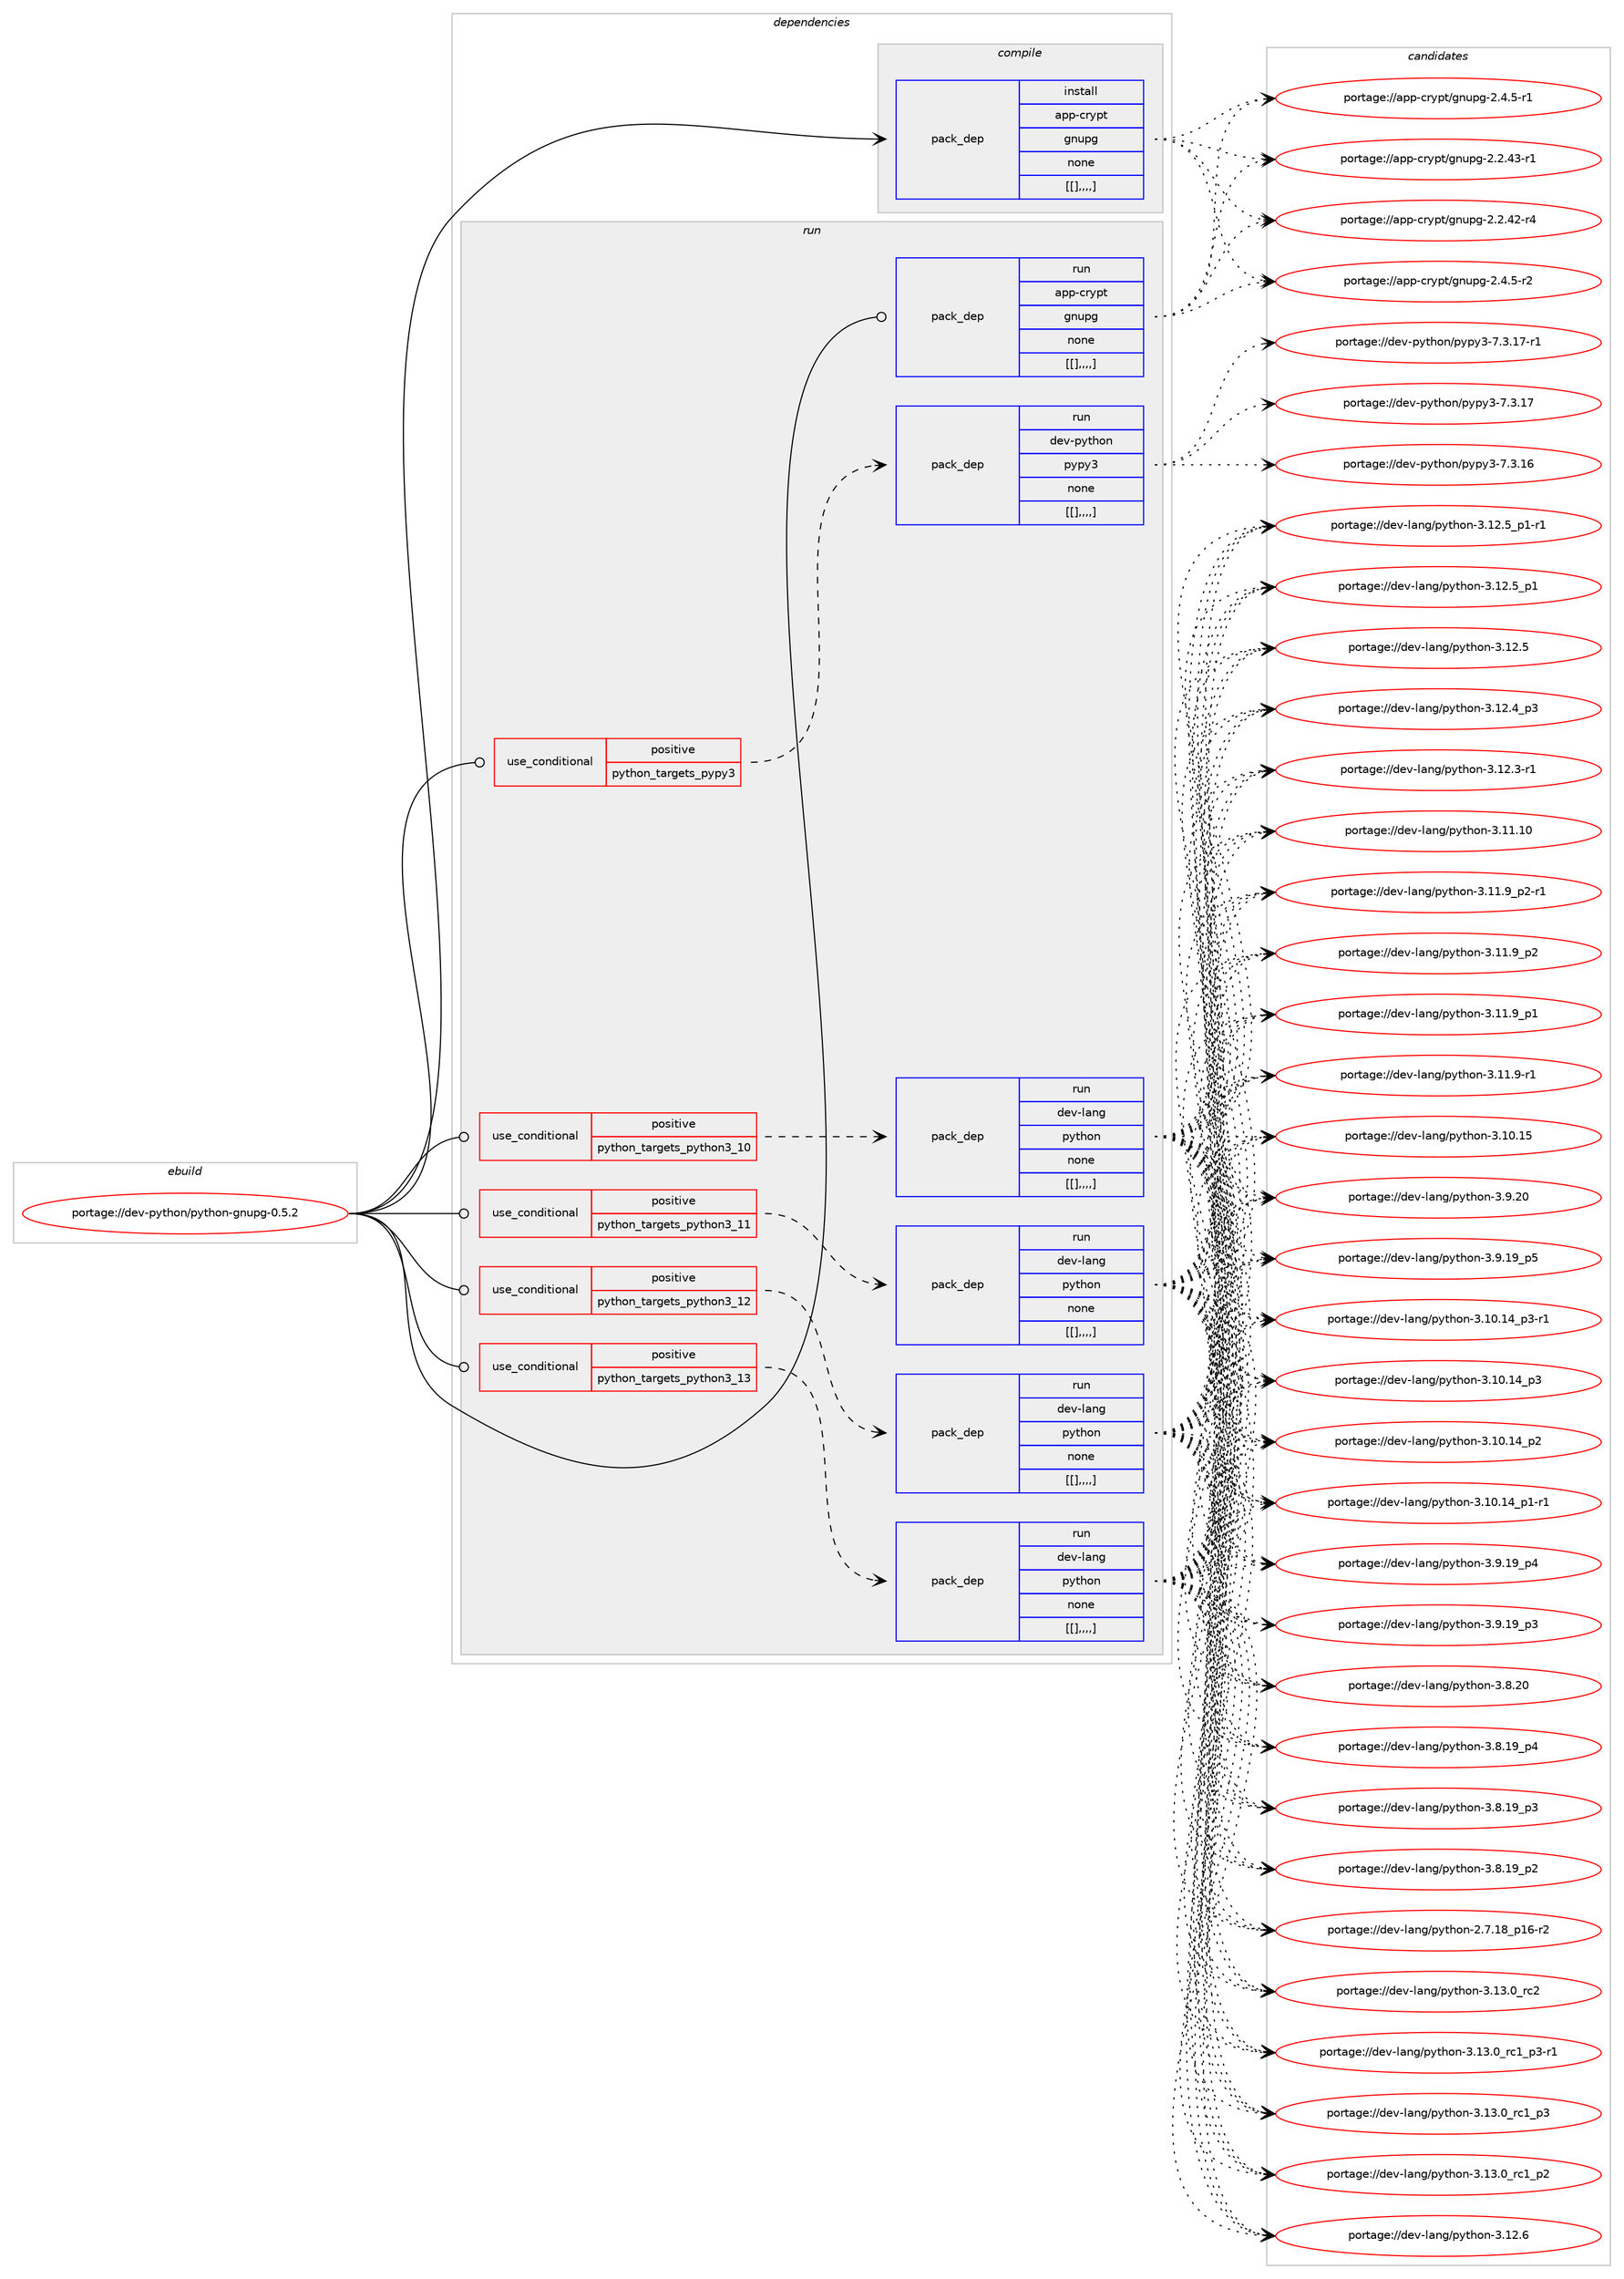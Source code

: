 digraph prolog {

# *************
# Graph options
# *************

newrank=true;
concentrate=true;
compound=true;
graph [rankdir=LR,fontname=Helvetica,fontsize=10,ranksep=1.5];#, ranksep=2.5, nodesep=0.2];
edge  [arrowhead=vee];
node  [fontname=Helvetica,fontsize=10];

# **********
# The ebuild
# **********

subgraph cluster_leftcol {
color=gray;
label=<<i>ebuild</i>>;
id [label="portage://dev-python/python-gnupg-0.5.2", color=red, width=4, href="../dev-python/python-gnupg-0.5.2.svg"];
}

# ****************
# The dependencies
# ****************

subgraph cluster_midcol {
color=gray;
label=<<i>dependencies</i>>;
subgraph cluster_compile {
fillcolor="#eeeeee";
style=filled;
label=<<i>compile</i>>;
subgraph pack121393 {
dependency161827 [label=<<TABLE BORDER="0" CELLBORDER="1" CELLSPACING="0" CELLPADDING="4" WIDTH="220"><TR><TD ROWSPAN="6" CELLPADDING="30">pack_dep</TD></TR><TR><TD WIDTH="110">install</TD></TR><TR><TD>app-crypt</TD></TR><TR><TD>gnupg</TD></TR><TR><TD>none</TD></TR><TR><TD>[[],,,,]</TD></TR></TABLE>>, shape=none, color=blue];
}
id:e -> dependency161827:w [weight=20,style="solid",arrowhead="vee"];
}
subgraph cluster_compileandrun {
fillcolor="#eeeeee";
style=filled;
label=<<i>compile and run</i>>;
}
subgraph cluster_run {
fillcolor="#eeeeee";
style=filled;
label=<<i>run</i>>;
subgraph cond39177 {
dependency161828 [label=<<TABLE BORDER="0" CELLBORDER="1" CELLSPACING="0" CELLPADDING="4"><TR><TD ROWSPAN="3" CELLPADDING="10">use_conditional</TD></TR><TR><TD>positive</TD></TR><TR><TD>python_targets_pypy3</TD></TR></TABLE>>, shape=none, color=red];
subgraph pack121394 {
dependency161829 [label=<<TABLE BORDER="0" CELLBORDER="1" CELLSPACING="0" CELLPADDING="4" WIDTH="220"><TR><TD ROWSPAN="6" CELLPADDING="30">pack_dep</TD></TR><TR><TD WIDTH="110">run</TD></TR><TR><TD>dev-python</TD></TR><TR><TD>pypy3</TD></TR><TR><TD>none</TD></TR><TR><TD>[[],,,,]</TD></TR></TABLE>>, shape=none, color=blue];
}
dependency161828:e -> dependency161829:w [weight=20,style="dashed",arrowhead="vee"];
}
id:e -> dependency161828:w [weight=20,style="solid",arrowhead="odot"];
subgraph cond39178 {
dependency161830 [label=<<TABLE BORDER="0" CELLBORDER="1" CELLSPACING="0" CELLPADDING="4"><TR><TD ROWSPAN="3" CELLPADDING="10">use_conditional</TD></TR><TR><TD>positive</TD></TR><TR><TD>python_targets_python3_10</TD></TR></TABLE>>, shape=none, color=red];
subgraph pack121395 {
dependency161831 [label=<<TABLE BORDER="0" CELLBORDER="1" CELLSPACING="0" CELLPADDING="4" WIDTH="220"><TR><TD ROWSPAN="6" CELLPADDING="30">pack_dep</TD></TR><TR><TD WIDTH="110">run</TD></TR><TR><TD>dev-lang</TD></TR><TR><TD>python</TD></TR><TR><TD>none</TD></TR><TR><TD>[[],,,,]</TD></TR></TABLE>>, shape=none, color=blue];
}
dependency161830:e -> dependency161831:w [weight=20,style="dashed",arrowhead="vee"];
}
id:e -> dependency161830:w [weight=20,style="solid",arrowhead="odot"];
subgraph cond39179 {
dependency161832 [label=<<TABLE BORDER="0" CELLBORDER="1" CELLSPACING="0" CELLPADDING="4"><TR><TD ROWSPAN="3" CELLPADDING="10">use_conditional</TD></TR><TR><TD>positive</TD></TR><TR><TD>python_targets_python3_11</TD></TR></TABLE>>, shape=none, color=red];
subgraph pack121396 {
dependency161833 [label=<<TABLE BORDER="0" CELLBORDER="1" CELLSPACING="0" CELLPADDING="4" WIDTH="220"><TR><TD ROWSPAN="6" CELLPADDING="30">pack_dep</TD></TR><TR><TD WIDTH="110">run</TD></TR><TR><TD>dev-lang</TD></TR><TR><TD>python</TD></TR><TR><TD>none</TD></TR><TR><TD>[[],,,,]</TD></TR></TABLE>>, shape=none, color=blue];
}
dependency161832:e -> dependency161833:w [weight=20,style="dashed",arrowhead="vee"];
}
id:e -> dependency161832:w [weight=20,style="solid",arrowhead="odot"];
subgraph cond39180 {
dependency161834 [label=<<TABLE BORDER="0" CELLBORDER="1" CELLSPACING="0" CELLPADDING="4"><TR><TD ROWSPAN="3" CELLPADDING="10">use_conditional</TD></TR><TR><TD>positive</TD></TR><TR><TD>python_targets_python3_12</TD></TR></TABLE>>, shape=none, color=red];
subgraph pack121397 {
dependency161835 [label=<<TABLE BORDER="0" CELLBORDER="1" CELLSPACING="0" CELLPADDING="4" WIDTH="220"><TR><TD ROWSPAN="6" CELLPADDING="30">pack_dep</TD></TR><TR><TD WIDTH="110">run</TD></TR><TR><TD>dev-lang</TD></TR><TR><TD>python</TD></TR><TR><TD>none</TD></TR><TR><TD>[[],,,,]</TD></TR></TABLE>>, shape=none, color=blue];
}
dependency161834:e -> dependency161835:w [weight=20,style="dashed",arrowhead="vee"];
}
id:e -> dependency161834:w [weight=20,style="solid",arrowhead="odot"];
subgraph cond39181 {
dependency161836 [label=<<TABLE BORDER="0" CELLBORDER="1" CELLSPACING="0" CELLPADDING="4"><TR><TD ROWSPAN="3" CELLPADDING="10">use_conditional</TD></TR><TR><TD>positive</TD></TR><TR><TD>python_targets_python3_13</TD></TR></TABLE>>, shape=none, color=red];
subgraph pack121398 {
dependency161837 [label=<<TABLE BORDER="0" CELLBORDER="1" CELLSPACING="0" CELLPADDING="4" WIDTH="220"><TR><TD ROWSPAN="6" CELLPADDING="30">pack_dep</TD></TR><TR><TD WIDTH="110">run</TD></TR><TR><TD>dev-lang</TD></TR><TR><TD>python</TD></TR><TR><TD>none</TD></TR><TR><TD>[[],,,,]</TD></TR></TABLE>>, shape=none, color=blue];
}
dependency161836:e -> dependency161837:w [weight=20,style="dashed",arrowhead="vee"];
}
id:e -> dependency161836:w [weight=20,style="solid",arrowhead="odot"];
subgraph pack121399 {
dependency161838 [label=<<TABLE BORDER="0" CELLBORDER="1" CELLSPACING="0" CELLPADDING="4" WIDTH="220"><TR><TD ROWSPAN="6" CELLPADDING="30">pack_dep</TD></TR><TR><TD WIDTH="110">run</TD></TR><TR><TD>app-crypt</TD></TR><TR><TD>gnupg</TD></TR><TR><TD>none</TD></TR><TR><TD>[[],,,,]</TD></TR></TABLE>>, shape=none, color=blue];
}
id:e -> dependency161838:w [weight=20,style="solid",arrowhead="odot"];
}
}

# **************
# The candidates
# **************

subgraph cluster_choices {
rank=same;
color=gray;
label=<<i>candidates</i>>;

subgraph choice121393 {
color=black;
nodesep=1;
choice971121124599114121112116471031101171121034550465246534511450 [label="portage://app-crypt/gnupg-2.4.5-r2", color=red, width=4,href="../app-crypt/gnupg-2.4.5-r2.svg"];
choice971121124599114121112116471031101171121034550465246534511449 [label="portage://app-crypt/gnupg-2.4.5-r1", color=red, width=4,href="../app-crypt/gnupg-2.4.5-r1.svg"];
choice97112112459911412111211647103110117112103455046504652514511449 [label="portage://app-crypt/gnupg-2.2.43-r1", color=red, width=4,href="../app-crypt/gnupg-2.2.43-r1.svg"];
choice97112112459911412111211647103110117112103455046504652504511452 [label="portage://app-crypt/gnupg-2.2.42-r4", color=red, width=4,href="../app-crypt/gnupg-2.2.42-r4.svg"];
dependency161827:e -> choice971121124599114121112116471031101171121034550465246534511450:w [style=dotted,weight="100"];
dependency161827:e -> choice971121124599114121112116471031101171121034550465246534511449:w [style=dotted,weight="100"];
dependency161827:e -> choice97112112459911412111211647103110117112103455046504652514511449:w [style=dotted,weight="100"];
dependency161827:e -> choice97112112459911412111211647103110117112103455046504652504511452:w [style=dotted,weight="100"];
}
subgraph choice121394 {
color=black;
nodesep=1;
choice100101118451121211161041111104711212111212151455546514649554511449 [label="portage://dev-python/pypy3-7.3.17-r1", color=red, width=4,href="../dev-python/pypy3-7.3.17-r1.svg"];
choice10010111845112121116104111110471121211121215145554651464955 [label="portage://dev-python/pypy3-7.3.17", color=red, width=4,href="../dev-python/pypy3-7.3.17.svg"];
choice10010111845112121116104111110471121211121215145554651464954 [label="portage://dev-python/pypy3-7.3.16", color=red, width=4,href="../dev-python/pypy3-7.3.16.svg"];
dependency161829:e -> choice100101118451121211161041111104711212111212151455546514649554511449:w [style=dotted,weight="100"];
dependency161829:e -> choice10010111845112121116104111110471121211121215145554651464955:w [style=dotted,weight="100"];
dependency161829:e -> choice10010111845112121116104111110471121211121215145554651464954:w [style=dotted,weight="100"];
}
subgraph choice121395 {
color=black;
nodesep=1;
choice10010111845108971101034711212111610411111045514649514648951149950 [label="portage://dev-lang/python-3.13.0_rc2", color=red, width=4,href="../dev-lang/python-3.13.0_rc2.svg"];
choice1001011184510897110103471121211161041111104551464951464895114994995112514511449 [label="portage://dev-lang/python-3.13.0_rc1_p3-r1", color=red, width=4,href="../dev-lang/python-3.13.0_rc1_p3-r1.svg"];
choice100101118451089711010347112121116104111110455146495146489511499499511251 [label="portage://dev-lang/python-3.13.0_rc1_p3", color=red, width=4,href="../dev-lang/python-3.13.0_rc1_p3.svg"];
choice100101118451089711010347112121116104111110455146495146489511499499511250 [label="portage://dev-lang/python-3.13.0_rc1_p2", color=red, width=4,href="../dev-lang/python-3.13.0_rc1_p2.svg"];
choice10010111845108971101034711212111610411111045514649504654 [label="portage://dev-lang/python-3.12.6", color=red, width=4,href="../dev-lang/python-3.12.6.svg"];
choice1001011184510897110103471121211161041111104551464950465395112494511449 [label="portage://dev-lang/python-3.12.5_p1-r1", color=red, width=4,href="../dev-lang/python-3.12.5_p1-r1.svg"];
choice100101118451089711010347112121116104111110455146495046539511249 [label="portage://dev-lang/python-3.12.5_p1", color=red, width=4,href="../dev-lang/python-3.12.5_p1.svg"];
choice10010111845108971101034711212111610411111045514649504653 [label="portage://dev-lang/python-3.12.5", color=red, width=4,href="../dev-lang/python-3.12.5.svg"];
choice100101118451089711010347112121116104111110455146495046529511251 [label="portage://dev-lang/python-3.12.4_p3", color=red, width=4,href="../dev-lang/python-3.12.4_p3.svg"];
choice100101118451089711010347112121116104111110455146495046514511449 [label="portage://dev-lang/python-3.12.3-r1", color=red, width=4,href="../dev-lang/python-3.12.3-r1.svg"];
choice1001011184510897110103471121211161041111104551464949464948 [label="portage://dev-lang/python-3.11.10", color=red, width=4,href="../dev-lang/python-3.11.10.svg"];
choice1001011184510897110103471121211161041111104551464949465795112504511449 [label="portage://dev-lang/python-3.11.9_p2-r1", color=red, width=4,href="../dev-lang/python-3.11.9_p2-r1.svg"];
choice100101118451089711010347112121116104111110455146494946579511250 [label="portage://dev-lang/python-3.11.9_p2", color=red, width=4,href="../dev-lang/python-3.11.9_p2.svg"];
choice100101118451089711010347112121116104111110455146494946579511249 [label="portage://dev-lang/python-3.11.9_p1", color=red, width=4,href="../dev-lang/python-3.11.9_p1.svg"];
choice100101118451089711010347112121116104111110455146494946574511449 [label="portage://dev-lang/python-3.11.9-r1", color=red, width=4,href="../dev-lang/python-3.11.9-r1.svg"];
choice1001011184510897110103471121211161041111104551464948464953 [label="portage://dev-lang/python-3.10.15", color=red, width=4,href="../dev-lang/python-3.10.15.svg"];
choice100101118451089711010347112121116104111110455146494846495295112514511449 [label="portage://dev-lang/python-3.10.14_p3-r1", color=red, width=4,href="../dev-lang/python-3.10.14_p3-r1.svg"];
choice10010111845108971101034711212111610411111045514649484649529511251 [label="portage://dev-lang/python-3.10.14_p3", color=red, width=4,href="../dev-lang/python-3.10.14_p3.svg"];
choice10010111845108971101034711212111610411111045514649484649529511250 [label="portage://dev-lang/python-3.10.14_p2", color=red, width=4,href="../dev-lang/python-3.10.14_p2.svg"];
choice100101118451089711010347112121116104111110455146494846495295112494511449 [label="portage://dev-lang/python-3.10.14_p1-r1", color=red, width=4,href="../dev-lang/python-3.10.14_p1-r1.svg"];
choice10010111845108971101034711212111610411111045514657465048 [label="portage://dev-lang/python-3.9.20", color=red, width=4,href="../dev-lang/python-3.9.20.svg"];
choice100101118451089711010347112121116104111110455146574649579511253 [label="portage://dev-lang/python-3.9.19_p5", color=red, width=4,href="../dev-lang/python-3.9.19_p5.svg"];
choice100101118451089711010347112121116104111110455146574649579511252 [label="portage://dev-lang/python-3.9.19_p4", color=red, width=4,href="../dev-lang/python-3.9.19_p4.svg"];
choice100101118451089711010347112121116104111110455146574649579511251 [label="portage://dev-lang/python-3.9.19_p3", color=red, width=4,href="../dev-lang/python-3.9.19_p3.svg"];
choice10010111845108971101034711212111610411111045514656465048 [label="portage://dev-lang/python-3.8.20", color=red, width=4,href="../dev-lang/python-3.8.20.svg"];
choice100101118451089711010347112121116104111110455146564649579511252 [label="portage://dev-lang/python-3.8.19_p4", color=red, width=4,href="../dev-lang/python-3.8.19_p4.svg"];
choice100101118451089711010347112121116104111110455146564649579511251 [label="portage://dev-lang/python-3.8.19_p3", color=red, width=4,href="../dev-lang/python-3.8.19_p3.svg"];
choice100101118451089711010347112121116104111110455146564649579511250 [label="portage://dev-lang/python-3.8.19_p2", color=red, width=4,href="../dev-lang/python-3.8.19_p2.svg"];
choice100101118451089711010347112121116104111110455046554649569511249544511450 [label="portage://dev-lang/python-2.7.18_p16-r2", color=red, width=4,href="../dev-lang/python-2.7.18_p16-r2.svg"];
dependency161831:e -> choice10010111845108971101034711212111610411111045514649514648951149950:w [style=dotted,weight="100"];
dependency161831:e -> choice1001011184510897110103471121211161041111104551464951464895114994995112514511449:w [style=dotted,weight="100"];
dependency161831:e -> choice100101118451089711010347112121116104111110455146495146489511499499511251:w [style=dotted,weight="100"];
dependency161831:e -> choice100101118451089711010347112121116104111110455146495146489511499499511250:w [style=dotted,weight="100"];
dependency161831:e -> choice10010111845108971101034711212111610411111045514649504654:w [style=dotted,weight="100"];
dependency161831:e -> choice1001011184510897110103471121211161041111104551464950465395112494511449:w [style=dotted,weight="100"];
dependency161831:e -> choice100101118451089711010347112121116104111110455146495046539511249:w [style=dotted,weight="100"];
dependency161831:e -> choice10010111845108971101034711212111610411111045514649504653:w [style=dotted,weight="100"];
dependency161831:e -> choice100101118451089711010347112121116104111110455146495046529511251:w [style=dotted,weight="100"];
dependency161831:e -> choice100101118451089711010347112121116104111110455146495046514511449:w [style=dotted,weight="100"];
dependency161831:e -> choice1001011184510897110103471121211161041111104551464949464948:w [style=dotted,weight="100"];
dependency161831:e -> choice1001011184510897110103471121211161041111104551464949465795112504511449:w [style=dotted,weight="100"];
dependency161831:e -> choice100101118451089711010347112121116104111110455146494946579511250:w [style=dotted,weight="100"];
dependency161831:e -> choice100101118451089711010347112121116104111110455146494946579511249:w [style=dotted,weight="100"];
dependency161831:e -> choice100101118451089711010347112121116104111110455146494946574511449:w [style=dotted,weight="100"];
dependency161831:e -> choice1001011184510897110103471121211161041111104551464948464953:w [style=dotted,weight="100"];
dependency161831:e -> choice100101118451089711010347112121116104111110455146494846495295112514511449:w [style=dotted,weight="100"];
dependency161831:e -> choice10010111845108971101034711212111610411111045514649484649529511251:w [style=dotted,weight="100"];
dependency161831:e -> choice10010111845108971101034711212111610411111045514649484649529511250:w [style=dotted,weight="100"];
dependency161831:e -> choice100101118451089711010347112121116104111110455146494846495295112494511449:w [style=dotted,weight="100"];
dependency161831:e -> choice10010111845108971101034711212111610411111045514657465048:w [style=dotted,weight="100"];
dependency161831:e -> choice100101118451089711010347112121116104111110455146574649579511253:w [style=dotted,weight="100"];
dependency161831:e -> choice100101118451089711010347112121116104111110455146574649579511252:w [style=dotted,weight="100"];
dependency161831:e -> choice100101118451089711010347112121116104111110455146574649579511251:w [style=dotted,weight="100"];
dependency161831:e -> choice10010111845108971101034711212111610411111045514656465048:w [style=dotted,weight="100"];
dependency161831:e -> choice100101118451089711010347112121116104111110455146564649579511252:w [style=dotted,weight="100"];
dependency161831:e -> choice100101118451089711010347112121116104111110455146564649579511251:w [style=dotted,weight="100"];
dependency161831:e -> choice100101118451089711010347112121116104111110455146564649579511250:w [style=dotted,weight="100"];
dependency161831:e -> choice100101118451089711010347112121116104111110455046554649569511249544511450:w [style=dotted,weight="100"];
}
subgraph choice121396 {
color=black;
nodesep=1;
choice10010111845108971101034711212111610411111045514649514648951149950 [label="portage://dev-lang/python-3.13.0_rc2", color=red, width=4,href="../dev-lang/python-3.13.0_rc2.svg"];
choice1001011184510897110103471121211161041111104551464951464895114994995112514511449 [label="portage://dev-lang/python-3.13.0_rc1_p3-r1", color=red, width=4,href="../dev-lang/python-3.13.0_rc1_p3-r1.svg"];
choice100101118451089711010347112121116104111110455146495146489511499499511251 [label="portage://dev-lang/python-3.13.0_rc1_p3", color=red, width=4,href="../dev-lang/python-3.13.0_rc1_p3.svg"];
choice100101118451089711010347112121116104111110455146495146489511499499511250 [label="portage://dev-lang/python-3.13.0_rc1_p2", color=red, width=4,href="../dev-lang/python-3.13.0_rc1_p2.svg"];
choice10010111845108971101034711212111610411111045514649504654 [label="portage://dev-lang/python-3.12.6", color=red, width=4,href="../dev-lang/python-3.12.6.svg"];
choice1001011184510897110103471121211161041111104551464950465395112494511449 [label="portage://dev-lang/python-3.12.5_p1-r1", color=red, width=4,href="../dev-lang/python-3.12.5_p1-r1.svg"];
choice100101118451089711010347112121116104111110455146495046539511249 [label="portage://dev-lang/python-3.12.5_p1", color=red, width=4,href="../dev-lang/python-3.12.5_p1.svg"];
choice10010111845108971101034711212111610411111045514649504653 [label="portage://dev-lang/python-3.12.5", color=red, width=4,href="../dev-lang/python-3.12.5.svg"];
choice100101118451089711010347112121116104111110455146495046529511251 [label="portage://dev-lang/python-3.12.4_p3", color=red, width=4,href="../dev-lang/python-3.12.4_p3.svg"];
choice100101118451089711010347112121116104111110455146495046514511449 [label="portage://dev-lang/python-3.12.3-r1", color=red, width=4,href="../dev-lang/python-3.12.3-r1.svg"];
choice1001011184510897110103471121211161041111104551464949464948 [label="portage://dev-lang/python-3.11.10", color=red, width=4,href="../dev-lang/python-3.11.10.svg"];
choice1001011184510897110103471121211161041111104551464949465795112504511449 [label="portage://dev-lang/python-3.11.9_p2-r1", color=red, width=4,href="../dev-lang/python-3.11.9_p2-r1.svg"];
choice100101118451089711010347112121116104111110455146494946579511250 [label="portage://dev-lang/python-3.11.9_p2", color=red, width=4,href="../dev-lang/python-3.11.9_p2.svg"];
choice100101118451089711010347112121116104111110455146494946579511249 [label="portage://dev-lang/python-3.11.9_p1", color=red, width=4,href="../dev-lang/python-3.11.9_p1.svg"];
choice100101118451089711010347112121116104111110455146494946574511449 [label="portage://dev-lang/python-3.11.9-r1", color=red, width=4,href="../dev-lang/python-3.11.9-r1.svg"];
choice1001011184510897110103471121211161041111104551464948464953 [label="portage://dev-lang/python-3.10.15", color=red, width=4,href="../dev-lang/python-3.10.15.svg"];
choice100101118451089711010347112121116104111110455146494846495295112514511449 [label="portage://dev-lang/python-3.10.14_p3-r1", color=red, width=4,href="../dev-lang/python-3.10.14_p3-r1.svg"];
choice10010111845108971101034711212111610411111045514649484649529511251 [label="portage://dev-lang/python-3.10.14_p3", color=red, width=4,href="../dev-lang/python-3.10.14_p3.svg"];
choice10010111845108971101034711212111610411111045514649484649529511250 [label="portage://dev-lang/python-3.10.14_p2", color=red, width=4,href="../dev-lang/python-3.10.14_p2.svg"];
choice100101118451089711010347112121116104111110455146494846495295112494511449 [label="portage://dev-lang/python-3.10.14_p1-r1", color=red, width=4,href="../dev-lang/python-3.10.14_p1-r1.svg"];
choice10010111845108971101034711212111610411111045514657465048 [label="portage://dev-lang/python-3.9.20", color=red, width=4,href="../dev-lang/python-3.9.20.svg"];
choice100101118451089711010347112121116104111110455146574649579511253 [label="portage://dev-lang/python-3.9.19_p5", color=red, width=4,href="../dev-lang/python-3.9.19_p5.svg"];
choice100101118451089711010347112121116104111110455146574649579511252 [label="portage://dev-lang/python-3.9.19_p4", color=red, width=4,href="../dev-lang/python-3.9.19_p4.svg"];
choice100101118451089711010347112121116104111110455146574649579511251 [label="portage://dev-lang/python-3.9.19_p3", color=red, width=4,href="../dev-lang/python-3.9.19_p3.svg"];
choice10010111845108971101034711212111610411111045514656465048 [label="portage://dev-lang/python-3.8.20", color=red, width=4,href="../dev-lang/python-3.8.20.svg"];
choice100101118451089711010347112121116104111110455146564649579511252 [label="portage://dev-lang/python-3.8.19_p4", color=red, width=4,href="../dev-lang/python-3.8.19_p4.svg"];
choice100101118451089711010347112121116104111110455146564649579511251 [label="portage://dev-lang/python-3.8.19_p3", color=red, width=4,href="../dev-lang/python-3.8.19_p3.svg"];
choice100101118451089711010347112121116104111110455146564649579511250 [label="portage://dev-lang/python-3.8.19_p2", color=red, width=4,href="../dev-lang/python-3.8.19_p2.svg"];
choice100101118451089711010347112121116104111110455046554649569511249544511450 [label="portage://dev-lang/python-2.7.18_p16-r2", color=red, width=4,href="../dev-lang/python-2.7.18_p16-r2.svg"];
dependency161833:e -> choice10010111845108971101034711212111610411111045514649514648951149950:w [style=dotted,weight="100"];
dependency161833:e -> choice1001011184510897110103471121211161041111104551464951464895114994995112514511449:w [style=dotted,weight="100"];
dependency161833:e -> choice100101118451089711010347112121116104111110455146495146489511499499511251:w [style=dotted,weight="100"];
dependency161833:e -> choice100101118451089711010347112121116104111110455146495146489511499499511250:w [style=dotted,weight="100"];
dependency161833:e -> choice10010111845108971101034711212111610411111045514649504654:w [style=dotted,weight="100"];
dependency161833:e -> choice1001011184510897110103471121211161041111104551464950465395112494511449:w [style=dotted,weight="100"];
dependency161833:e -> choice100101118451089711010347112121116104111110455146495046539511249:w [style=dotted,weight="100"];
dependency161833:e -> choice10010111845108971101034711212111610411111045514649504653:w [style=dotted,weight="100"];
dependency161833:e -> choice100101118451089711010347112121116104111110455146495046529511251:w [style=dotted,weight="100"];
dependency161833:e -> choice100101118451089711010347112121116104111110455146495046514511449:w [style=dotted,weight="100"];
dependency161833:e -> choice1001011184510897110103471121211161041111104551464949464948:w [style=dotted,weight="100"];
dependency161833:e -> choice1001011184510897110103471121211161041111104551464949465795112504511449:w [style=dotted,weight="100"];
dependency161833:e -> choice100101118451089711010347112121116104111110455146494946579511250:w [style=dotted,weight="100"];
dependency161833:e -> choice100101118451089711010347112121116104111110455146494946579511249:w [style=dotted,weight="100"];
dependency161833:e -> choice100101118451089711010347112121116104111110455146494946574511449:w [style=dotted,weight="100"];
dependency161833:e -> choice1001011184510897110103471121211161041111104551464948464953:w [style=dotted,weight="100"];
dependency161833:e -> choice100101118451089711010347112121116104111110455146494846495295112514511449:w [style=dotted,weight="100"];
dependency161833:e -> choice10010111845108971101034711212111610411111045514649484649529511251:w [style=dotted,weight="100"];
dependency161833:e -> choice10010111845108971101034711212111610411111045514649484649529511250:w [style=dotted,weight="100"];
dependency161833:e -> choice100101118451089711010347112121116104111110455146494846495295112494511449:w [style=dotted,weight="100"];
dependency161833:e -> choice10010111845108971101034711212111610411111045514657465048:w [style=dotted,weight="100"];
dependency161833:e -> choice100101118451089711010347112121116104111110455146574649579511253:w [style=dotted,weight="100"];
dependency161833:e -> choice100101118451089711010347112121116104111110455146574649579511252:w [style=dotted,weight="100"];
dependency161833:e -> choice100101118451089711010347112121116104111110455146574649579511251:w [style=dotted,weight="100"];
dependency161833:e -> choice10010111845108971101034711212111610411111045514656465048:w [style=dotted,weight="100"];
dependency161833:e -> choice100101118451089711010347112121116104111110455146564649579511252:w [style=dotted,weight="100"];
dependency161833:e -> choice100101118451089711010347112121116104111110455146564649579511251:w [style=dotted,weight="100"];
dependency161833:e -> choice100101118451089711010347112121116104111110455146564649579511250:w [style=dotted,weight="100"];
dependency161833:e -> choice100101118451089711010347112121116104111110455046554649569511249544511450:w [style=dotted,weight="100"];
}
subgraph choice121397 {
color=black;
nodesep=1;
choice10010111845108971101034711212111610411111045514649514648951149950 [label="portage://dev-lang/python-3.13.0_rc2", color=red, width=4,href="../dev-lang/python-3.13.0_rc2.svg"];
choice1001011184510897110103471121211161041111104551464951464895114994995112514511449 [label="portage://dev-lang/python-3.13.0_rc1_p3-r1", color=red, width=4,href="../dev-lang/python-3.13.0_rc1_p3-r1.svg"];
choice100101118451089711010347112121116104111110455146495146489511499499511251 [label="portage://dev-lang/python-3.13.0_rc1_p3", color=red, width=4,href="../dev-lang/python-3.13.0_rc1_p3.svg"];
choice100101118451089711010347112121116104111110455146495146489511499499511250 [label="portage://dev-lang/python-3.13.0_rc1_p2", color=red, width=4,href="../dev-lang/python-3.13.0_rc1_p2.svg"];
choice10010111845108971101034711212111610411111045514649504654 [label="portage://dev-lang/python-3.12.6", color=red, width=4,href="../dev-lang/python-3.12.6.svg"];
choice1001011184510897110103471121211161041111104551464950465395112494511449 [label="portage://dev-lang/python-3.12.5_p1-r1", color=red, width=4,href="../dev-lang/python-3.12.5_p1-r1.svg"];
choice100101118451089711010347112121116104111110455146495046539511249 [label="portage://dev-lang/python-3.12.5_p1", color=red, width=4,href="../dev-lang/python-3.12.5_p1.svg"];
choice10010111845108971101034711212111610411111045514649504653 [label="portage://dev-lang/python-3.12.5", color=red, width=4,href="../dev-lang/python-3.12.5.svg"];
choice100101118451089711010347112121116104111110455146495046529511251 [label="portage://dev-lang/python-3.12.4_p3", color=red, width=4,href="../dev-lang/python-3.12.4_p3.svg"];
choice100101118451089711010347112121116104111110455146495046514511449 [label="portage://dev-lang/python-3.12.3-r1", color=red, width=4,href="../dev-lang/python-3.12.3-r1.svg"];
choice1001011184510897110103471121211161041111104551464949464948 [label="portage://dev-lang/python-3.11.10", color=red, width=4,href="../dev-lang/python-3.11.10.svg"];
choice1001011184510897110103471121211161041111104551464949465795112504511449 [label="portage://dev-lang/python-3.11.9_p2-r1", color=red, width=4,href="../dev-lang/python-3.11.9_p2-r1.svg"];
choice100101118451089711010347112121116104111110455146494946579511250 [label="portage://dev-lang/python-3.11.9_p2", color=red, width=4,href="../dev-lang/python-3.11.9_p2.svg"];
choice100101118451089711010347112121116104111110455146494946579511249 [label="portage://dev-lang/python-3.11.9_p1", color=red, width=4,href="../dev-lang/python-3.11.9_p1.svg"];
choice100101118451089711010347112121116104111110455146494946574511449 [label="portage://dev-lang/python-3.11.9-r1", color=red, width=4,href="../dev-lang/python-3.11.9-r1.svg"];
choice1001011184510897110103471121211161041111104551464948464953 [label="portage://dev-lang/python-3.10.15", color=red, width=4,href="../dev-lang/python-3.10.15.svg"];
choice100101118451089711010347112121116104111110455146494846495295112514511449 [label="portage://dev-lang/python-3.10.14_p3-r1", color=red, width=4,href="../dev-lang/python-3.10.14_p3-r1.svg"];
choice10010111845108971101034711212111610411111045514649484649529511251 [label="portage://dev-lang/python-3.10.14_p3", color=red, width=4,href="../dev-lang/python-3.10.14_p3.svg"];
choice10010111845108971101034711212111610411111045514649484649529511250 [label="portage://dev-lang/python-3.10.14_p2", color=red, width=4,href="../dev-lang/python-3.10.14_p2.svg"];
choice100101118451089711010347112121116104111110455146494846495295112494511449 [label="portage://dev-lang/python-3.10.14_p1-r1", color=red, width=4,href="../dev-lang/python-3.10.14_p1-r1.svg"];
choice10010111845108971101034711212111610411111045514657465048 [label="portage://dev-lang/python-3.9.20", color=red, width=4,href="../dev-lang/python-3.9.20.svg"];
choice100101118451089711010347112121116104111110455146574649579511253 [label="portage://dev-lang/python-3.9.19_p5", color=red, width=4,href="../dev-lang/python-3.9.19_p5.svg"];
choice100101118451089711010347112121116104111110455146574649579511252 [label="portage://dev-lang/python-3.9.19_p4", color=red, width=4,href="../dev-lang/python-3.9.19_p4.svg"];
choice100101118451089711010347112121116104111110455146574649579511251 [label="portage://dev-lang/python-3.9.19_p3", color=red, width=4,href="../dev-lang/python-3.9.19_p3.svg"];
choice10010111845108971101034711212111610411111045514656465048 [label="portage://dev-lang/python-3.8.20", color=red, width=4,href="../dev-lang/python-3.8.20.svg"];
choice100101118451089711010347112121116104111110455146564649579511252 [label="portage://dev-lang/python-3.8.19_p4", color=red, width=4,href="../dev-lang/python-3.8.19_p4.svg"];
choice100101118451089711010347112121116104111110455146564649579511251 [label="portage://dev-lang/python-3.8.19_p3", color=red, width=4,href="../dev-lang/python-3.8.19_p3.svg"];
choice100101118451089711010347112121116104111110455146564649579511250 [label="portage://dev-lang/python-3.8.19_p2", color=red, width=4,href="../dev-lang/python-3.8.19_p2.svg"];
choice100101118451089711010347112121116104111110455046554649569511249544511450 [label="portage://dev-lang/python-2.7.18_p16-r2", color=red, width=4,href="../dev-lang/python-2.7.18_p16-r2.svg"];
dependency161835:e -> choice10010111845108971101034711212111610411111045514649514648951149950:w [style=dotted,weight="100"];
dependency161835:e -> choice1001011184510897110103471121211161041111104551464951464895114994995112514511449:w [style=dotted,weight="100"];
dependency161835:e -> choice100101118451089711010347112121116104111110455146495146489511499499511251:w [style=dotted,weight="100"];
dependency161835:e -> choice100101118451089711010347112121116104111110455146495146489511499499511250:w [style=dotted,weight="100"];
dependency161835:e -> choice10010111845108971101034711212111610411111045514649504654:w [style=dotted,weight="100"];
dependency161835:e -> choice1001011184510897110103471121211161041111104551464950465395112494511449:w [style=dotted,weight="100"];
dependency161835:e -> choice100101118451089711010347112121116104111110455146495046539511249:w [style=dotted,weight="100"];
dependency161835:e -> choice10010111845108971101034711212111610411111045514649504653:w [style=dotted,weight="100"];
dependency161835:e -> choice100101118451089711010347112121116104111110455146495046529511251:w [style=dotted,weight="100"];
dependency161835:e -> choice100101118451089711010347112121116104111110455146495046514511449:w [style=dotted,weight="100"];
dependency161835:e -> choice1001011184510897110103471121211161041111104551464949464948:w [style=dotted,weight="100"];
dependency161835:e -> choice1001011184510897110103471121211161041111104551464949465795112504511449:w [style=dotted,weight="100"];
dependency161835:e -> choice100101118451089711010347112121116104111110455146494946579511250:w [style=dotted,weight="100"];
dependency161835:e -> choice100101118451089711010347112121116104111110455146494946579511249:w [style=dotted,weight="100"];
dependency161835:e -> choice100101118451089711010347112121116104111110455146494946574511449:w [style=dotted,weight="100"];
dependency161835:e -> choice1001011184510897110103471121211161041111104551464948464953:w [style=dotted,weight="100"];
dependency161835:e -> choice100101118451089711010347112121116104111110455146494846495295112514511449:w [style=dotted,weight="100"];
dependency161835:e -> choice10010111845108971101034711212111610411111045514649484649529511251:w [style=dotted,weight="100"];
dependency161835:e -> choice10010111845108971101034711212111610411111045514649484649529511250:w [style=dotted,weight="100"];
dependency161835:e -> choice100101118451089711010347112121116104111110455146494846495295112494511449:w [style=dotted,weight="100"];
dependency161835:e -> choice10010111845108971101034711212111610411111045514657465048:w [style=dotted,weight="100"];
dependency161835:e -> choice100101118451089711010347112121116104111110455146574649579511253:w [style=dotted,weight="100"];
dependency161835:e -> choice100101118451089711010347112121116104111110455146574649579511252:w [style=dotted,weight="100"];
dependency161835:e -> choice100101118451089711010347112121116104111110455146574649579511251:w [style=dotted,weight="100"];
dependency161835:e -> choice10010111845108971101034711212111610411111045514656465048:w [style=dotted,weight="100"];
dependency161835:e -> choice100101118451089711010347112121116104111110455146564649579511252:w [style=dotted,weight="100"];
dependency161835:e -> choice100101118451089711010347112121116104111110455146564649579511251:w [style=dotted,weight="100"];
dependency161835:e -> choice100101118451089711010347112121116104111110455146564649579511250:w [style=dotted,weight="100"];
dependency161835:e -> choice100101118451089711010347112121116104111110455046554649569511249544511450:w [style=dotted,weight="100"];
}
subgraph choice121398 {
color=black;
nodesep=1;
choice10010111845108971101034711212111610411111045514649514648951149950 [label="portage://dev-lang/python-3.13.0_rc2", color=red, width=4,href="../dev-lang/python-3.13.0_rc2.svg"];
choice1001011184510897110103471121211161041111104551464951464895114994995112514511449 [label="portage://dev-lang/python-3.13.0_rc1_p3-r1", color=red, width=4,href="../dev-lang/python-3.13.0_rc1_p3-r1.svg"];
choice100101118451089711010347112121116104111110455146495146489511499499511251 [label="portage://dev-lang/python-3.13.0_rc1_p3", color=red, width=4,href="../dev-lang/python-3.13.0_rc1_p3.svg"];
choice100101118451089711010347112121116104111110455146495146489511499499511250 [label="portage://dev-lang/python-3.13.0_rc1_p2", color=red, width=4,href="../dev-lang/python-3.13.0_rc1_p2.svg"];
choice10010111845108971101034711212111610411111045514649504654 [label="portage://dev-lang/python-3.12.6", color=red, width=4,href="../dev-lang/python-3.12.6.svg"];
choice1001011184510897110103471121211161041111104551464950465395112494511449 [label="portage://dev-lang/python-3.12.5_p1-r1", color=red, width=4,href="../dev-lang/python-3.12.5_p1-r1.svg"];
choice100101118451089711010347112121116104111110455146495046539511249 [label="portage://dev-lang/python-3.12.5_p1", color=red, width=4,href="../dev-lang/python-3.12.5_p1.svg"];
choice10010111845108971101034711212111610411111045514649504653 [label="portage://dev-lang/python-3.12.5", color=red, width=4,href="../dev-lang/python-3.12.5.svg"];
choice100101118451089711010347112121116104111110455146495046529511251 [label="portage://dev-lang/python-3.12.4_p3", color=red, width=4,href="../dev-lang/python-3.12.4_p3.svg"];
choice100101118451089711010347112121116104111110455146495046514511449 [label="portage://dev-lang/python-3.12.3-r1", color=red, width=4,href="../dev-lang/python-3.12.3-r1.svg"];
choice1001011184510897110103471121211161041111104551464949464948 [label="portage://dev-lang/python-3.11.10", color=red, width=4,href="../dev-lang/python-3.11.10.svg"];
choice1001011184510897110103471121211161041111104551464949465795112504511449 [label="portage://dev-lang/python-3.11.9_p2-r1", color=red, width=4,href="../dev-lang/python-3.11.9_p2-r1.svg"];
choice100101118451089711010347112121116104111110455146494946579511250 [label="portage://dev-lang/python-3.11.9_p2", color=red, width=4,href="../dev-lang/python-3.11.9_p2.svg"];
choice100101118451089711010347112121116104111110455146494946579511249 [label="portage://dev-lang/python-3.11.9_p1", color=red, width=4,href="../dev-lang/python-3.11.9_p1.svg"];
choice100101118451089711010347112121116104111110455146494946574511449 [label="portage://dev-lang/python-3.11.9-r1", color=red, width=4,href="../dev-lang/python-3.11.9-r1.svg"];
choice1001011184510897110103471121211161041111104551464948464953 [label="portage://dev-lang/python-3.10.15", color=red, width=4,href="../dev-lang/python-3.10.15.svg"];
choice100101118451089711010347112121116104111110455146494846495295112514511449 [label="portage://dev-lang/python-3.10.14_p3-r1", color=red, width=4,href="../dev-lang/python-3.10.14_p3-r1.svg"];
choice10010111845108971101034711212111610411111045514649484649529511251 [label="portage://dev-lang/python-3.10.14_p3", color=red, width=4,href="../dev-lang/python-3.10.14_p3.svg"];
choice10010111845108971101034711212111610411111045514649484649529511250 [label="portage://dev-lang/python-3.10.14_p2", color=red, width=4,href="../dev-lang/python-3.10.14_p2.svg"];
choice100101118451089711010347112121116104111110455146494846495295112494511449 [label="portage://dev-lang/python-3.10.14_p1-r1", color=red, width=4,href="../dev-lang/python-3.10.14_p1-r1.svg"];
choice10010111845108971101034711212111610411111045514657465048 [label="portage://dev-lang/python-3.9.20", color=red, width=4,href="../dev-lang/python-3.9.20.svg"];
choice100101118451089711010347112121116104111110455146574649579511253 [label="portage://dev-lang/python-3.9.19_p5", color=red, width=4,href="../dev-lang/python-3.9.19_p5.svg"];
choice100101118451089711010347112121116104111110455146574649579511252 [label="portage://dev-lang/python-3.9.19_p4", color=red, width=4,href="../dev-lang/python-3.9.19_p4.svg"];
choice100101118451089711010347112121116104111110455146574649579511251 [label="portage://dev-lang/python-3.9.19_p3", color=red, width=4,href="../dev-lang/python-3.9.19_p3.svg"];
choice10010111845108971101034711212111610411111045514656465048 [label="portage://dev-lang/python-3.8.20", color=red, width=4,href="../dev-lang/python-3.8.20.svg"];
choice100101118451089711010347112121116104111110455146564649579511252 [label="portage://dev-lang/python-3.8.19_p4", color=red, width=4,href="../dev-lang/python-3.8.19_p4.svg"];
choice100101118451089711010347112121116104111110455146564649579511251 [label="portage://dev-lang/python-3.8.19_p3", color=red, width=4,href="../dev-lang/python-3.8.19_p3.svg"];
choice100101118451089711010347112121116104111110455146564649579511250 [label="portage://dev-lang/python-3.8.19_p2", color=red, width=4,href="../dev-lang/python-3.8.19_p2.svg"];
choice100101118451089711010347112121116104111110455046554649569511249544511450 [label="portage://dev-lang/python-2.7.18_p16-r2", color=red, width=4,href="../dev-lang/python-2.7.18_p16-r2.svg"];
dependency161837:e -> choice10010111845108971101034711212111610411111045514649514648951149950:w [style=dotted,weight="100"];
dependency161837:e -> choice1001011184510897110103471121211161041111104551464951464895114994995112514511449:w [style=dotted,weight="100"];
dependency161837:e -> choice100101118451089711010347112121116104111110455146495146489511499499511251:w [style=dotted,weight="100"];
dependency161837:e -> choice100101118451089711010347112121116104111110455146495146489511499499511250:w [style=dotted,weight="100"];
dependency161837:e -> choice10010111845108971101034711212111610411111045514649504654:w [style=dotted,weight="100"];
dependency161837:e -> choice1001011184510897110103471121211161041111104551464950465395112494511449:w [style=dotted,weight="100"];
dependency161837:e -> choice100101118451089711010347112121116104111110455146495046539511249:w [style=dotted,weight="100"];
dependency161837:e -> choice10010111845108971101034711212111610411111045514649504653:w [style=dotted,weight="100"];
dependency161837:e -> choice100101118451089711010347112121116104111110455146495046529511251:w [style=dotted,weight="100"];
dependency161837:e -> choice100101118451089711010347112121116104111110455146495046514511449:w [style=dotted,weight="100"];
dependency161837:e -> choice1001011184510897110103471121211161041111104551464949464948:w [style=dotted,weight="100"];
dependency161837:e -> choice1001011184510897110103471121211161041111104551464949465795112504511449:w [style=dotted,weight="100"];
dependency161837:e -> choice100101118451089711010347112121116104111110455146494946579511250:w [style=dotted,weight="100"];
dependency161837:e -> choice100101118451089711010347112121116104111110455146494946579511249:w [style=dotted,weight="100"];
dependency161837:e -> choice100101118451089711010347112121116104111110455146494946574511449:w [style=dotted,weight="100"];
dependency161837:e -> choice1001011184510897110103471121211161041111104551464948464953:w [style=dotted,weight="100"];
dependency161837:e -> choice100101118451089711010347112121116104111110455146494846495295112514511449:w [style=dotted,weight="100"];
dependency161837:e -> choice10010111845108971101034711212111610411111045514649484649529511251:w [style=dotted,weight="100"];
dependency161837:e -> choice10010111845108971101034711212111610411111045514649484649529511250:w [style=dotted,weight="100"];
dependency161837:e -> choice100101118451089711010347112121116104111110455146494846495295112494511449:w [style=dotted,weight="100"];
dependency161837:e -> choice10010111845108971101034711212111610411111045514657465048:w [style=dotted,weight="100"];
dependency161837:e -> choice100101118451089711010347112121116104111110455146574649579511253:w [style=dotted,weight="100"];
dependency161837:e -> choice100101118451089711010347112121116104111110455146574649579511252:w [style=dotted,weight="100"];
dependency161837:e -> choice100101118451089711010347112121116104111110455146574649579511251:w [style=dotted,weight="100"];
dependency161837:e -> choice10010111845108971101034711212111610411111045514656465048:w [style=dotted,weight="100"];
dependency161837:e -> choice100101118451089711010347112121116104111110455146564649579511252:w [style=dotted,weight="100"];
dependency161837:e -> choice100101118451089711010347112121116104111110455146564649579511251:w [style=dotted,weight="100"];
dependency161837:e -> choice100101118451089711010347112121116104111110455146564649579511250:w [style=dotted,weight="100"];
dependency161837:e -> choice100101118451089711010347112121116104111110455046554649569511249544511450:w [style=dotted,weight="100"];
}
subgraph choice121399 {
color=black;
nodesep=1;
choice971121124599114121112116471031101171121034550465246534511450 [label="portage://app-crypt/gnupg-2.4.5-r2", color=red, width=4,href="../app-crypt/gnupg-2.4.5-r2.svg"];
choice971121124599114121112116471031101171121034550465246534511449 [label="portage://app-crypt/gnupg-2.4.5-r1", color=red, width=4,href="../app-crypt/gnupg-2.4.5-r1.svg"];
choice97112112459911412111211647103110117112103455046504652514511449 [label="portage://app-crypt/gnupg-2.2.43-r1", color=red, width=4,href="../app-crypt/gnupg-2.2.43-r1.svg"];
choice97112112459911412111211647103110117112103455046504652504511452 [label="portage://app-crypt/gnupg-2.2.42-r4", color=red, width=4,href="../app-crypt/gnupg-2.2.42-r4.svg"];
dependency161838:e -> choice971121124599114121112116471031101171121034550465246534511450:w [style=dotted,weight="100"];
dependency161838:e -> choice971121124599114121112116471031101171121034550465246534511449:w [style=dotted,weight="100"];
dependency161838:e -> choice97112112459911412111211647103110117112103455046504652514511449:w [style=dotted,weight="100"];
dependency161838:e -> choice97112112459911412111211647103110117112103455046504652504511452:w [style=dotted,weight="100"];
}
}

}
